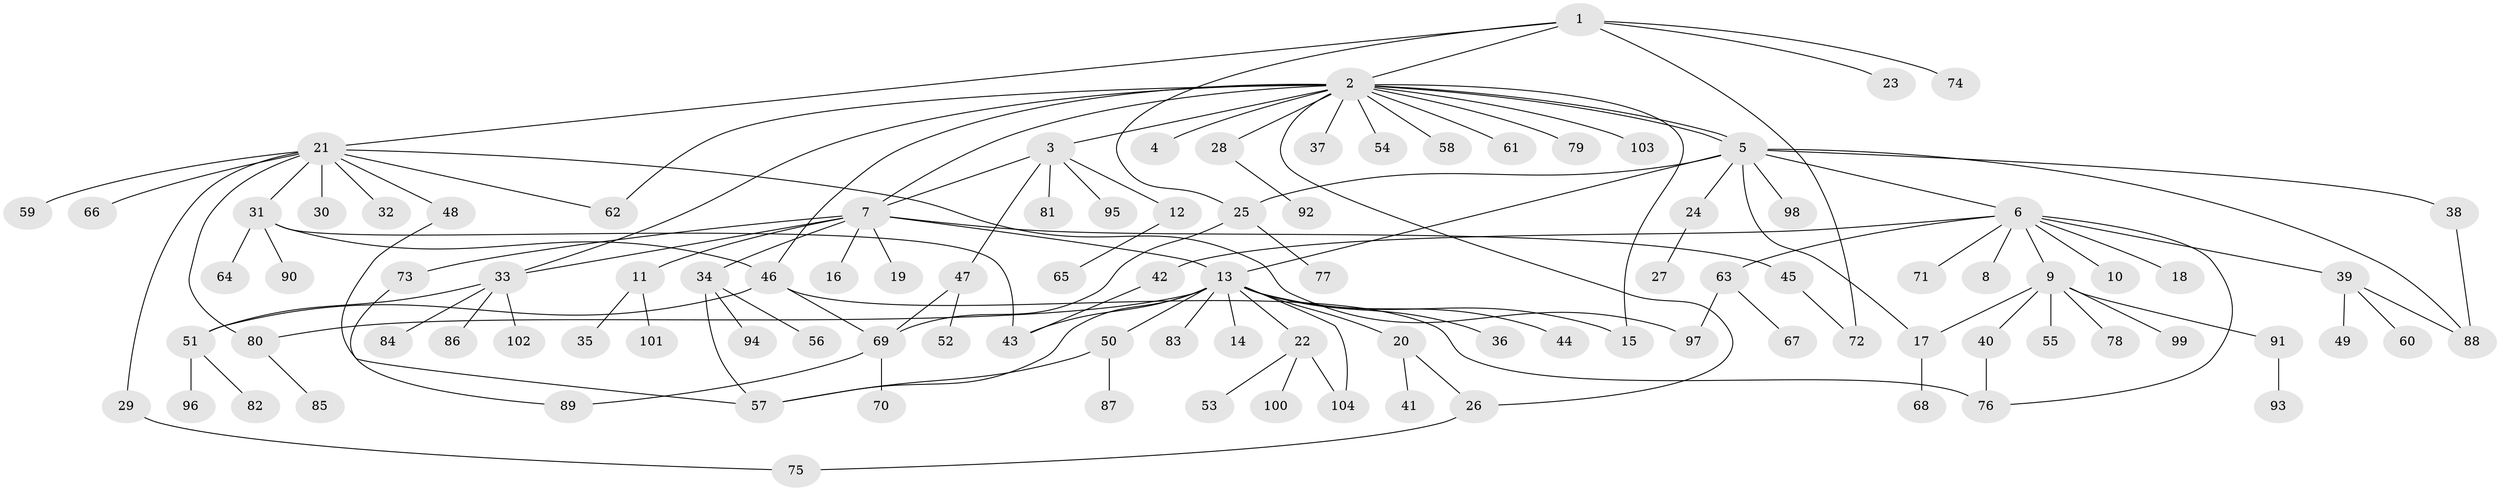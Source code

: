 // Generated by graph-tools (version 1.1) at 2025/01/03/09/25 03:01:51]
// undirected, 104 vertices, 131 edges
graph export_dot {
graph [start="1"]
  node [color=gray90,style=filled];
  1;
  2;
  3;
  4;
  5;
  6;
  7;
  8;
  9;
  10;
  11;
  12;
  13;
  14;
  15;
  16;
  17;
  18;
  19;
  20;
  21;
  22;
  23;
  24;
  25;
  26;
  27;
  28;
  29;
  30;
  31;
  32;
  33;
  34;
  35;
  36;
  37;
  38;
  39;
  40;
  41;
  42;
  43;
  44;
  45;
  46;
  47;
  48;
  49;
  50;
  51;
  52;
  53;
  54;
  55;
  56;
  57;
  58;
  59;
  60;
  61;
  62;
  63;
  64;
  65;
  66;
  67;
  68;
  69;
  70;
  71;
  72;
  73;
  74;
  75;
  76;
  77;
  78;
  79;
  80;
  81;
  82;
  83;
  84;
  85;
  86;
  87;
  88;
  89;
  90;
  91;
  92;
  93;
  94;
  95;
  96;
  97;
  98;
  99;
  100;
  101;
  102;
  103;
  104;
  1 -- 2;
  1 -- 21;
  1 -- 23;
  1 -- 25;
  1 -- 72;
  1 -- 74;
  2 -- 3;
  2 -- 4;
  2 -- 5;
  2 -- 5;
  2 -- 7;
  2 -- 15;
  2 -- 26;
  2 -- 28;
  2 -- 33;
  2 -- 37;
  2 -- 46;
  2 -- 54;
  2 -- 58;
  2 -- 61;
  2 -- 62;
  2 -- 79;
  2 -- 103;
  3 -- 7;
  3 -- 12;
  3 -- 47;
  3 -- 81;
  3 -- 95;
  5 -- 6;
  5 -- 13;
  5 -- 17;
  5 -- 24;
  5 -- 25;
  5 -- 38;
  5 -- 88;
  5 -- 98;
  6 -- 8;
  6 -- 9;
  6 -- 10;
  6 -- 18;
  6 -- 39;
  6 -- 42;
  6 -- 63;
  6 -- 71;
  6 -- 76;
  7 -- 11;
  7 -- 13;
  7 -- 16;
  7 -- 19;
  7 -- 33;
  7 -- 34;
  7 -- 45;
  7 -- 73;
  9 -- 17;
  9 -- 40;
  9 -- 55;
  9 -- 78;
  9 -- 91;
  9 -- 99;
  11 -- 35;
  11 -- 101;
  12 -- 65;
  13 -- 14;
  13 -- 15;
  13 -- 20;
  13 -- 22;
  13 -- 36;
  13 -- 43;
  13 -- 44;
  13 -- 50;
  13 -- 57;
  13 -- 80;
  13 -- 83;
  13 -- 104;
  17 -- 68;
  20 -- 26;
  20 -- 41;
  21 -- 29;
  21 -- 30;
  21 -- 31;
  21 -- 32;
  21 -- 48;
  21 -- 59;
  21 -- 62;
  21 -- 66;
  21 -- 80;
  21 -- 97;
  22 -- 53;
  22 -- 100;
  22 -- 104;
  24 -- 27;
  25 -- 69;
  25 -- 77;
  26 -- 75;
  28 -- 92;
  29 -- 75;
  31 -- 43;
  31 -- 46;
  31 -- 64;
  31 -- 90;
  33 -- 51;
  33 -- 84;
  33 -- 86;
  33 -- 102;
  34 -- 56;
  34 -- 57;
  34 -- 94;
  38 -- 88;
  39 -- 49;
  39 -- 60;
  39 -- 88;
  40 -- 76;
  42 -- 43;
  45 -- 72;
  46 -- 51;
  46 -- 69;
  46 -- 76;
  47 -- 52;
  47 -- 69;
  48 -- 57;
  50 -- 57;
  50 -- 87;
  51 -- 82;
  51 -- 96;
  63 -- 67;
  63 -- 97;
  69 -- 70;
  69 -- 89;
  73 -- 89;
  80 -- 85;
  91 -- 93;
}
